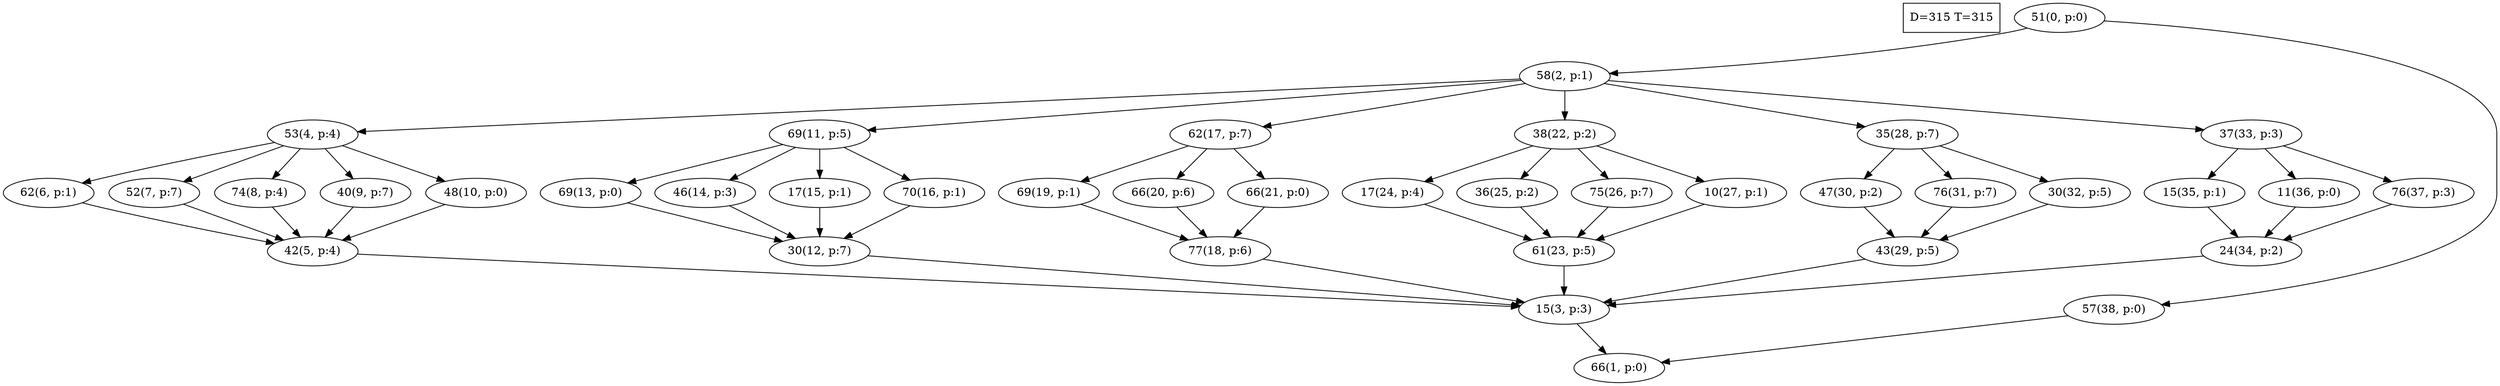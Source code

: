 digraph Task {
i [shape=box, label="D=315 T=315"]; 
0 [label="51(0, p:0)"];
1 [label="66(1, p:0)"];
2 [label="58(2, p:1)"];
3 [label="15(3, p:3)"];
4 [label="53(4, p:4)"];
5 [label="42(5, p:4)"];
6 [label="62(6, p:1)"];
7 [label="52(7, p:7)"];
8 [label="74(8, p:4)"];
9 [label="40(9, p:7)"];
10 [label="48(10, p:0)"];
11 [label="69(11, p:5)"];
12 [label="30(12, p:7)"];
13 [label="69(13, p:0)"];
14 [label="46(14, p:3)"];
15 [label="17(15, p:1)"];
16 [label="70(16, p:1)"];
17 [label="62(17, p:7)"];
18 [label="77(18, p:6)"];
19 [label="69(19, p:1)"];
20 [label="66(20, p:6)"];
21 [label="66(21, p:0)"];
22 [label="38(22, p:2)"];
23 [label="61(23, p:5)"];
24 [label="17(24, p:4)"];
25 [label="36(25, p:2)"];
26 [label="75(26, p:7)"];
27 [label="10(27, p:1)"];
28 [label="35(28, p:7)"];
29 [label="43(29, p:5)"];
30 [label="47(30, p:2)"];
31 [label="76(31, p:7)"];
32 [label="30(32, p:5)"];
33 [label="37(33, p:3)"];
34 [label="24(34, p:2)"];
35 [label="15(35, p:1)"];
36 [label="11(36, p:0)"];
37 [label="76(37, p:3)"];
38 [label="57(38, p:0)"];
0 -> 2;
0 -> 38;
2 -> 4;
2 -> 11;
2 -> 17;
2 -> 22;
2 -> 28;
2 -> 33;
3 -> 1;
4 -> 6;
4 -> 7;
4 -> 8;
4 -> 9;
4 -> 10;
5 -> 3;
6 -> 5;
7 -> 5;
8 -> 5;
9 -> 5;
10 -> 5;
11 -> 13;
11 -> 14;
11 -> 15;
11 -> 16;
12 -> 3;
13 -> 12;
14 -> 12;
15 -> 12;
16 -> 12;
17 -> 19;
17 -> 20;
17 -> 21;
18 -> 3;
19 -> 18;
20 -> 18;
21 -> 18;
22 -> 24;
22 -> 25;
22 -> 26;
22 -> 27;
23 -> 3;
24 -> 23;
25 -> 23;
26 -> 23;
27 -> 23;
28 -> 30;
28 -> 31;
28 -> 32;
29 -> 3;
30 -> 29;
31 -> 29;
32 -> 29;
33 -> 35;
33 -> 36;
33 -> 37;
34 -> 3;
35 -> 34;
36 -> 34;
37 -> 34;
38 -> 1;
}